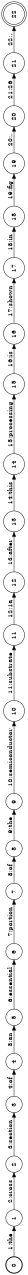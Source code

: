 digraph FST {
rankdir = LR;
size = "8.5,11";
label = "";
center = 1;
orientation = Landscape;
ranksep = "0.4";
nodesep = "0.25";
0 [label = "0", shape = circle, style = bold, fontsize = 14]
	0 -> 1 [label = "1:the", fontsize = 14];
1 [label = "1", shape = circle, style = solid, fontsize = 14]
	1 -> 2 [label = "2:cross", fontsize = 14];
2 [label = "2", shape = circle, style = solid, fontsize = 14]
	2 -> 3 [label = "3:section", fontsize = 14];
3 [label = "3", shape = circle, style = solid, fontsize = 14]
	3 -> 4 [label = "4:of", fontsize = 14];
4 [label = "4", shape = circle, style = solid, fontsize = 14]
	4 -> 5 [label = "5:an", fontsize = 14];
5 [label = "5", shape = circle, style = solid, fontsize = 14]
	5 -> 6 [label = "6:essential", fontsize = 14];
6 [label = "6", shape = circle, style = solid, fontsize = 14]
	6 -> 7 [label = "7:portion", fontsize = 14];
7 [label = "7", shape = circle, style = solid, fontsize = 14]
	7 -> 8 [label = "8:of", fontsize = 14];
8 [label = "8", shape = circle, style = solid, fontsize = 14]
	8 -> 9 [label = "9:the", fontsize = 14];
9 [label = "9", shape = circle, style = solid, fontsize = 14]
	9 -> 10 [label = "10:semiconductor", fontsize = 14];
10 [label = "10", shape = circle, style = solid, fontsize = 14]
	10 -> 11 [label = "11:substrate", fontsize = 14];
11 [label = "11", shape = circle, style = solid, fontsize = 14]
	11 -> 12 [label = "12:1a", fontsize = 14];
12 [label = "12", shape = circle, style = solid, fontsize = 14]
	12 -> 13 [label = "13:after", fontsize = 14];
13 [label = "13", shape = circle, style = solid, fontsize = 14]
	13 -> 14 [label = "14:this", fontsize = 14];
14 [label = "14", shape = circle, style = solid, fontsize = 14]
	14 -> 15 [label = "15:processing", fontsize = 14];
15 [label = "15", shape = circle, style = solid, fontsize = 14]
	15 -> 16 [label = "16:is", fontsize = 14];
16 [label = "16", shape = circle, style = solid, fontsize = 14]
	16 -> 17 [label = "17:shown", fontsize = 14];
17 [label = "17", shape = circle, style = solid, fontsize = 14]
	17 -> 18 [label = "18:in", fontsize = 14];
18 [label = "18", shape = circle, style = solid, fontsize = 14]
	18 -> 19 [label = "19:fig", fontsize = 14];
19 [label = "19", shape = circle, style = solid, fontsize = 14]
	19 -> 20 [label = "20:.", fontsize = 14];
20 [label = "20", shape = circle, style = solid, fontsize = 14]
	20 -> 21 [label = "21:26", fontsize = 14];
21 [label = "21", shape = circle, style = solid, fontsize = 14]
	21 -> 22 [label = "22:.", fontsize = 14];
22 [label = "22", shape = doublecircle, style = solid, fontsize = 14]
}
